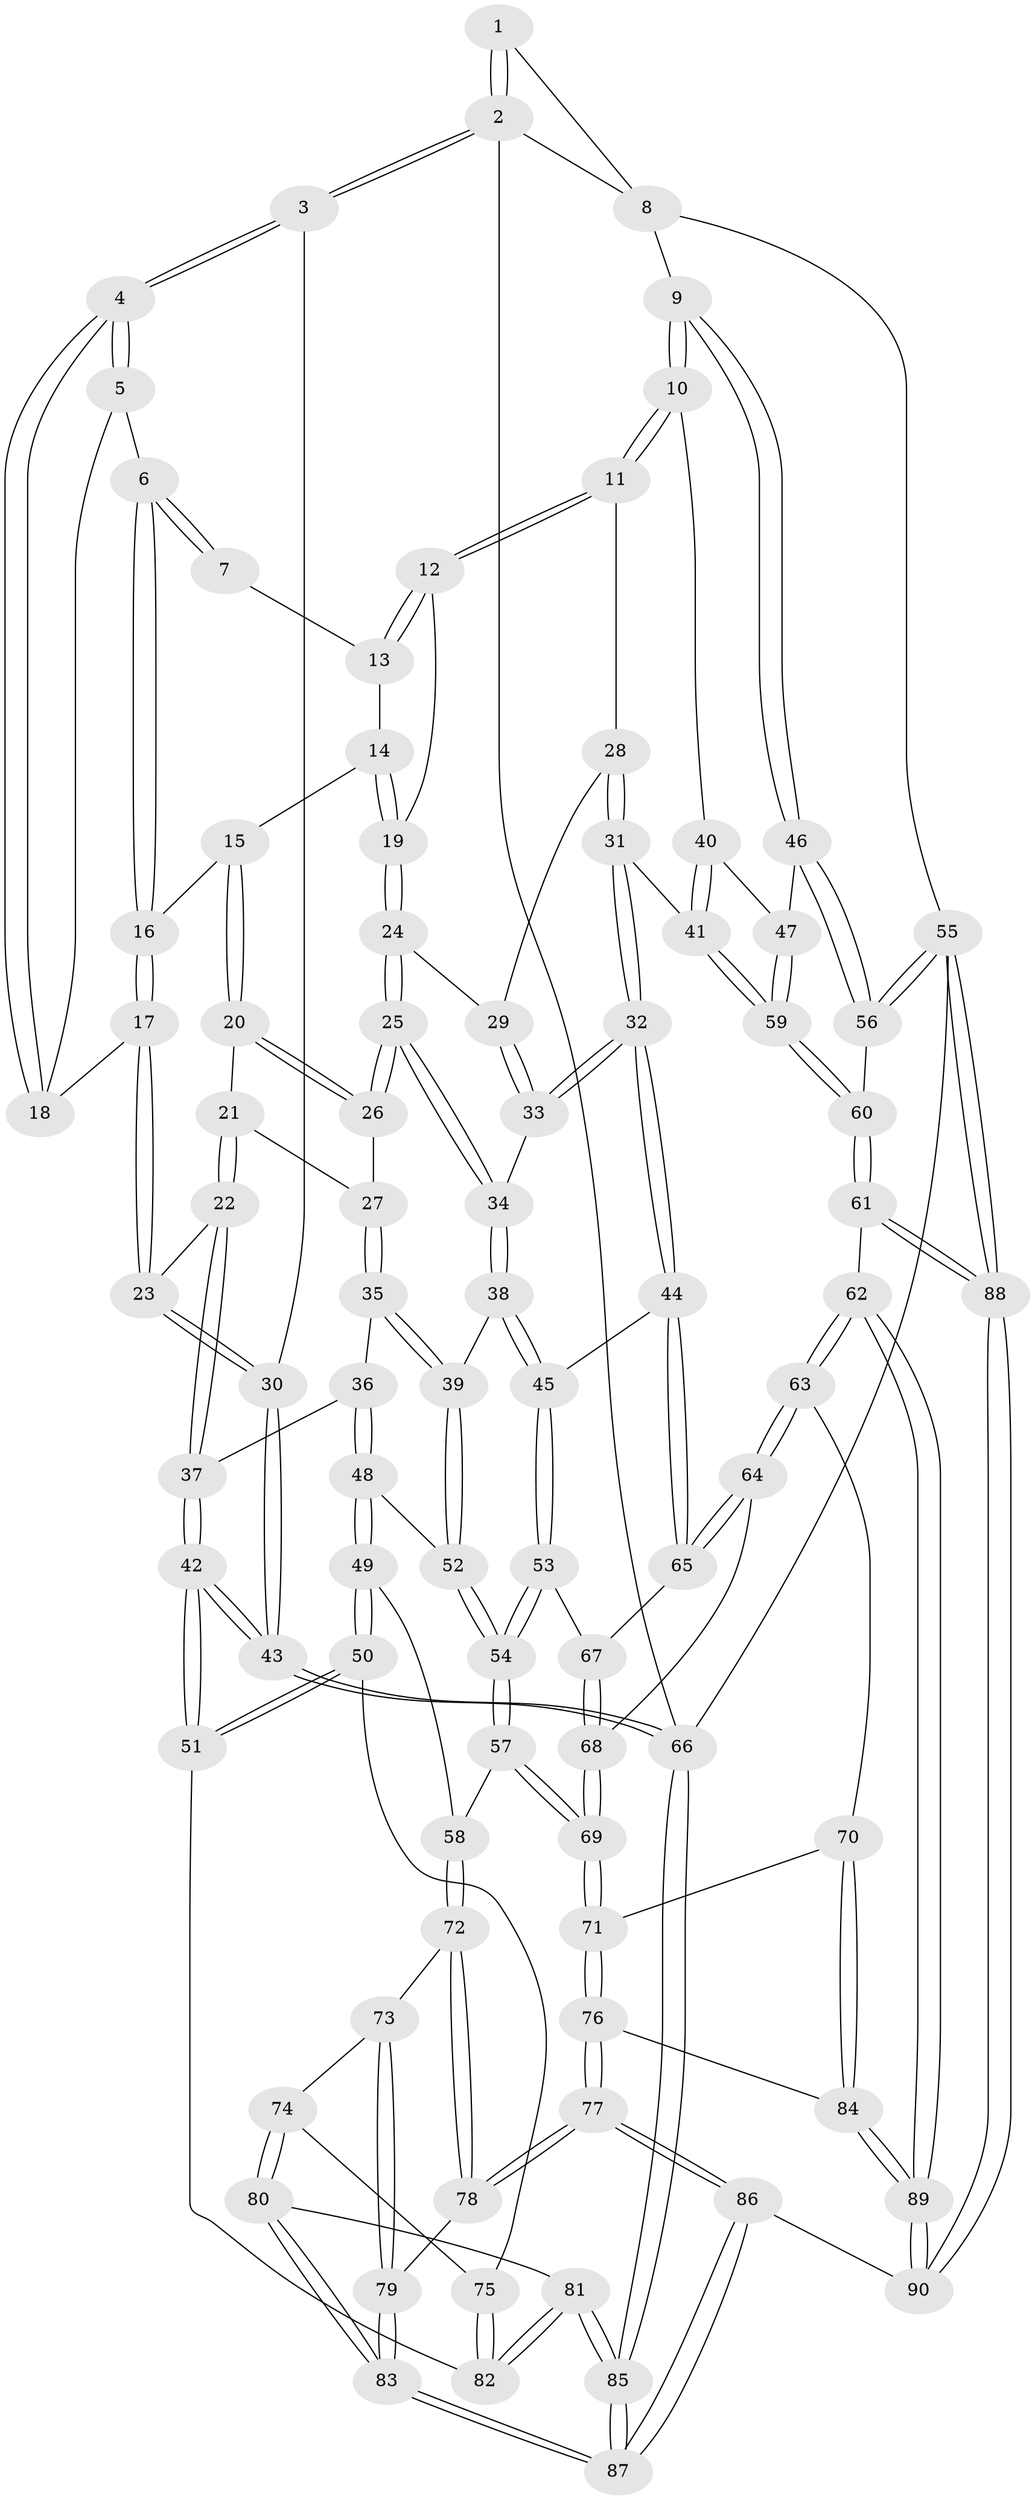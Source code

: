 // Generated by graph-tools (version 1.1) at 2025/03/03/09/25 03:03:24]
// undirected, 90 vertices, 222 edges
graph export_dot {
graph [start="1"]
  node [color=gray90,style=filled];
  1 [pos="+0.37963917892160703+0"];
  2 [pos="+0+0"];
  3 [pos="+0+0"];
  4 [pos="+0+0"];
  5 [pos="+0.1523830484763205+0.11339062941102471"];
  6 [pos="+0.15851973842963685+0.11232243262148495"];
  7 [pos="+0.37958585258025734+0"];
  8 [pos="+1+0"];
  9 [pos="+1+0"];
  10 [pos="+1+0.09525351907306075"];
  11 [pos="+0.9455477766123223+0.11939390948896632"];
  12 [pos="+0.6644433615273017+0.1333460418385587"];
  13 [pos="+0.38176936760966745+0"];
  14 [pos="+0.4011076534870546+0.08935121077644631"];
  15 [pos="+0.2569746385794467+0.2009039321388009"];
  16 [pos="+0.22173392916496223+0.17642761084615188"];
  17 [pos="+0.1167492563670091+0.3044767029138185"];
  18 [pos="+0.10599386892679975+0.2774701791757255"];
  19 [pos="+0.48336559855097067+0.2441227225633819"];
  20 [pos="+0.25825263408152194+0.20816182504537448"];
  21 [pos="+0.23137647399480346+0.29067395843799637"];
  22 [pos="+0.13947082210742512+0.36304158964099914"];
  23 [pos="+0.12805886272535041+0.34840041901995755"];
  24 [pos="+0.4818258832723996+0.2538540428111342"];
  25 [pos="+0.4706389319597803+0.27159304627928893"];
  26 [pos="+0.4068318534260531+0.29439331409555963"];
  27 [pos="+0.35918890998126835+0.33168231663530706"];
  28 [pos="+0.6980414998573891+0.3186737662893079"];
  29 [pos="+0.6068815817878133+0.31251412697265635"];
  30 [pos="+0+0.27442112588624207"];
  31 [pos="+0.6658949140199133+0.486858504396678"];
  32 [pos="+0.6487086266571414+0.49128956221509607"];
  33 [pos="+0.6069912505022541+0.4341934519414142"];
  34 [pos="+0.4862086257551483+0.35007321807088443"];
  35 [pos="+0.3159710145047564+0.42251101034477956"];
  36 [pos="+0.1676450595806227+0.4190489310056146"];
  37 [pos="+0.14475536119409466+0.4033700352517673"];
  38 [pos="+0.46293990883790814+0.4559043543876692"];
  39 [pos="+0.3596664962576345+0.4848027571325465"];
  40 [pos="+0.8167274301819369+0.44740623491277104"];
  41 [pos="+0.7294981091299666+0.5024335944911456"];
  42 [pos="+0+0.6368560364333322"];
  43 [pos="+0+0.6404993260210973"];
  44 [pos="+0.6124504506004884+0.5233493316986737"];
  45 [pos="+0.5345690017474657+0.532777593225892"];
  46 [pos="+1+0.5223111445595973"];
  47 [pos="+0.8968852533350986+0.545538737105181"];
  48 [pos="+0.19873940897349898+0.5074869619023985"];
  49 [pos="+0.22125796608979423+0.6164068893538389"];
  50 [pos="+0+0.6542480881272631"];
  51 [pos="+0+0.6529195936407931"];
  52 [pos="+0.3551282084526442+0.5086181940500314"];
  53 [pos="+0.47572269877778656+0.608985173574551"];
  54 [pos="+0.3470271688714146+0.618084724703893"];
  55 [pos="+1+1"];
  56 [pos="+1+0.6629976127992508"];
  57 [pos="+0.30600011983014747+0.6599418121245232"];
  58 [pos="+0.29877804244536516+0.6636754117850152"];
  59 [pos="+0.8021875249383299+0.6543736147118951"];
  60 [pos="+0.8032319829413774+0.7633443401418574"];
  61 [pos="+0.7944886108963585+0.774126617511568"];
  62 [pos="+0.7911655147027148+0.7745232169925564"];
  63 [pos="+0.7832827269389874+0.7723731939415013"];
  64 [pos="+0.6713519454358496+0.7004866489019045"];
  65 [pos="+0.6262524233626815+0.6177231730990064"];
  66 [pos="+0+1"];
  67 [pos="+0.5151336296091678+0.675942702394255"];
  68 [pos="+0.5238228954316575+0.7197627013992479"];
  69 [pos="+0.49896363064214705+0.7762288469809141"];
  70 [pos="+0.6042759790846094+0.8126546462766245"];
  71 [pos="+0.5002276988158574+0.7930907261927215"];
  72 [pos="+0.2963211926200863+0.6728628630602673"];
  73 [pos="+0.17211933583630662+0.7775165823382842"];
  74 [pos="+0.1205741391108431+0.794267602197057"];
  75 [pos="+0.11050961644060626+0.7889455796761352"];
  76 [pos="+0.45751835644744415+0.8750945245678498"];
  77 [pos="+0.3950383156425918+0.9073354909026017"];
  78 [pos="+0.3328680548894584+0.8438470342735118"];
  79 [pos="+0.2538061167993215+0.857521309525234"];
  80 [pos="+0.12777926477988374+0.8283479317605889"];
  81 [pos="+0.052312770709854434+0.9156320197024368"];
  82 [pos="+0.04813935083741263+0.8861089901248801"];
  83 [pos="+0.17278275517760133+0.927921090769595"];
  84 [pos="+0.5860496164258712+0.9448744495815934"];
  85 [pos="+0+1"];
  86 [pos="+0.30827126504366487+1"];
  87 [pos="+0.140631017710655+1"];
  88 [pos="+1+1"];
  89 [pos="+0.6220376625989815+0.9796241964708844"];
  90 [pos="+0.6495257780903444+1"];
  1 -- 2;
  1 -- 2;
  1 -- 8;
  2 -- 3;
  2 -- 3;
  2 -- 8;
  2 -- 66;
  3 -- 4;
  3 -- 4;
  3 -- 30;
  4 -- 5;
  4 -- 5;
  4 -- 18;
  4 -- 18;
  5 -- 6;
  5 -- 18;
  6 -- 7;
  6 -- 7;
  6 -- 16;
  6 -- 16;
  7 -- 13;
  8 -- 9;
  8 -- 55;
  9 -- 10;
  9 -- 10;
  9 -- 46;
  9 -- 46;
  10 -- 11;
  10 -- 11;
  10 -- 40;
  11 -- 12;
  11 -- 12;
  11 -- 28;
  12 -- 13;
  12 -- 13;
  12 -- 19;
  13 -- 14;
  14 -- 15;
  14 -- 19;
  14 -- 19;
  15 -- 16;
  15 -- 20;
  15 -- 20;
  16 -- 17;
  16 -- 17;
  17 -- 18;
  17 -- 23;
  17 -- 23;
  19 -- 24;
  19 -- 24;
  20 -- 21;
  20 -- 26;
  20 -- 26;
  21 -- 22;
  21 -- 22;
  21 -- 27;
  22 -- 23;
  22 -- 37;
  22 -- 37;
  23 -- 30;
  23 -- 30;
  24 -- 25;
  24 -- 25;
  24 -- 29;
  25 -- 26;
  25 -- 26;
  25 -- 34;
  25 -- 34;
  26 -- 27;
  27 -- 35;
  27 -- 35;
  28 -- 29;
  28 -- 31;
  28 -- 31;
  29 -- 33;
  29 -- 33;
  30 -- 43;
  30 -- 43;
  31 -- 32;
  31 -- 32;
  31 -- 41;
  32 -- 33;
  32 -- 33;
  32 -- 44;
  32 -- 44;
  33 -- 34;
  34 -- 38;
  34 -- 38;
  35 -- 36;
  35 -- 39;
  35 -- 39;
  36 -- 37;
  36 -- 48;
  36 -- 48;
  37 -- 42;
  37 -- 42;
  38 -- 39;
  38 -- 45;
  38 -- 45;
  39 -- 52;
  39 -- 52;
  40 -- 41;
  40 -- 41;
  40 -- 47;
  41 -- 59;
  41 -- 59;
  42 -- 43;
  42 -- 43;
  42 -- 51;
  42 -- 51;
  43 -- 66;
  43 -- 66;
  44 -- 45;
  44 -- 65;
  44 -- 65;
  45 -- 53;
  45 -- 53;
  46 -- 47;
  46 -- 56;
  46 -- 56;
  47 -- 59;
  47 -- 59;
  48 -- 49;
  48 -- 49;
  48 -- 52;
  49 -- 50;
  49 -- 50;
  49 -- 58;
  50 -- 51;
  50 -- 51;
  50 -- 75;
  51 -- 82;
  52 -- 54;
  52 -- 54;
  53 -- 54;
  53 -- 54;
  53 -- 67;
  54 -- 57;
  54 -- 57;
  55 -- 56;
  55 -- 56;
  55 -- 88;
  55 -- 88;
  55 -- 66;
  56 -- 60;
  57 -- 58;
  57 -- 69;
  57 -- 69;
  58 -- 72;
  58 -- 72;
  59 -- 60;
  59 -- 60;
  60 -- 61;
  60 -- 61;
  61 -- 62;
  61 -- 88;
  61 -- 88;
  62 -- 63;
  62 -- 63;
  62 -- 89;
  62 -- 89;
  63 -- 64;
  63 -- 64;
  63 -- 70;
  64 -- 65;
  64 -- 65;
  64 -- 68;
  65 -- 67;
  66 -- 85;
  66 -- 85;
  67 -- 68;
  67 -- 68;
  68 -- 69;
  68 -- 69;
  69 -- 71;
  69 -- 71;
  70 -- 71;
  70 -- 84;
  70 -- 84;
  71 -- 76;
  71 -- 76;
  72 -- 73;
  72 -- 78;
  72 -- 78;
  73 -- 74;
  73 -- 79;
  73 -- 79;
  74 -- 75;
  74 -- 80;
  74 -- 80;
  75 -- 82;
  75 -- 82;
  76 -- 77;
  76 -- 77;
  76 -- 84;
  77 -- 78;
  77 -- 78;
  77 -- 86;
  77 -- 86;
  78 -- 79;
  79 -- 83;
  79 -- 83;
  80 -- 81;
  80 -- 83;
  80 -- 83;
  81 -- 82;
  81 -- 82;
  81 -- 85;
  81 -- 85;
  83 -- 87;
  83 -- 87;
  84 -- 89;
  84 -- 89;
  85 -- 87;
  85 -- 87;
  86 -- 87;
  86 -- 87;
  86 -- 90;
  88 -- 90;
  88 -- 90;
  89 -- 90;
  89 -- 90;
}
